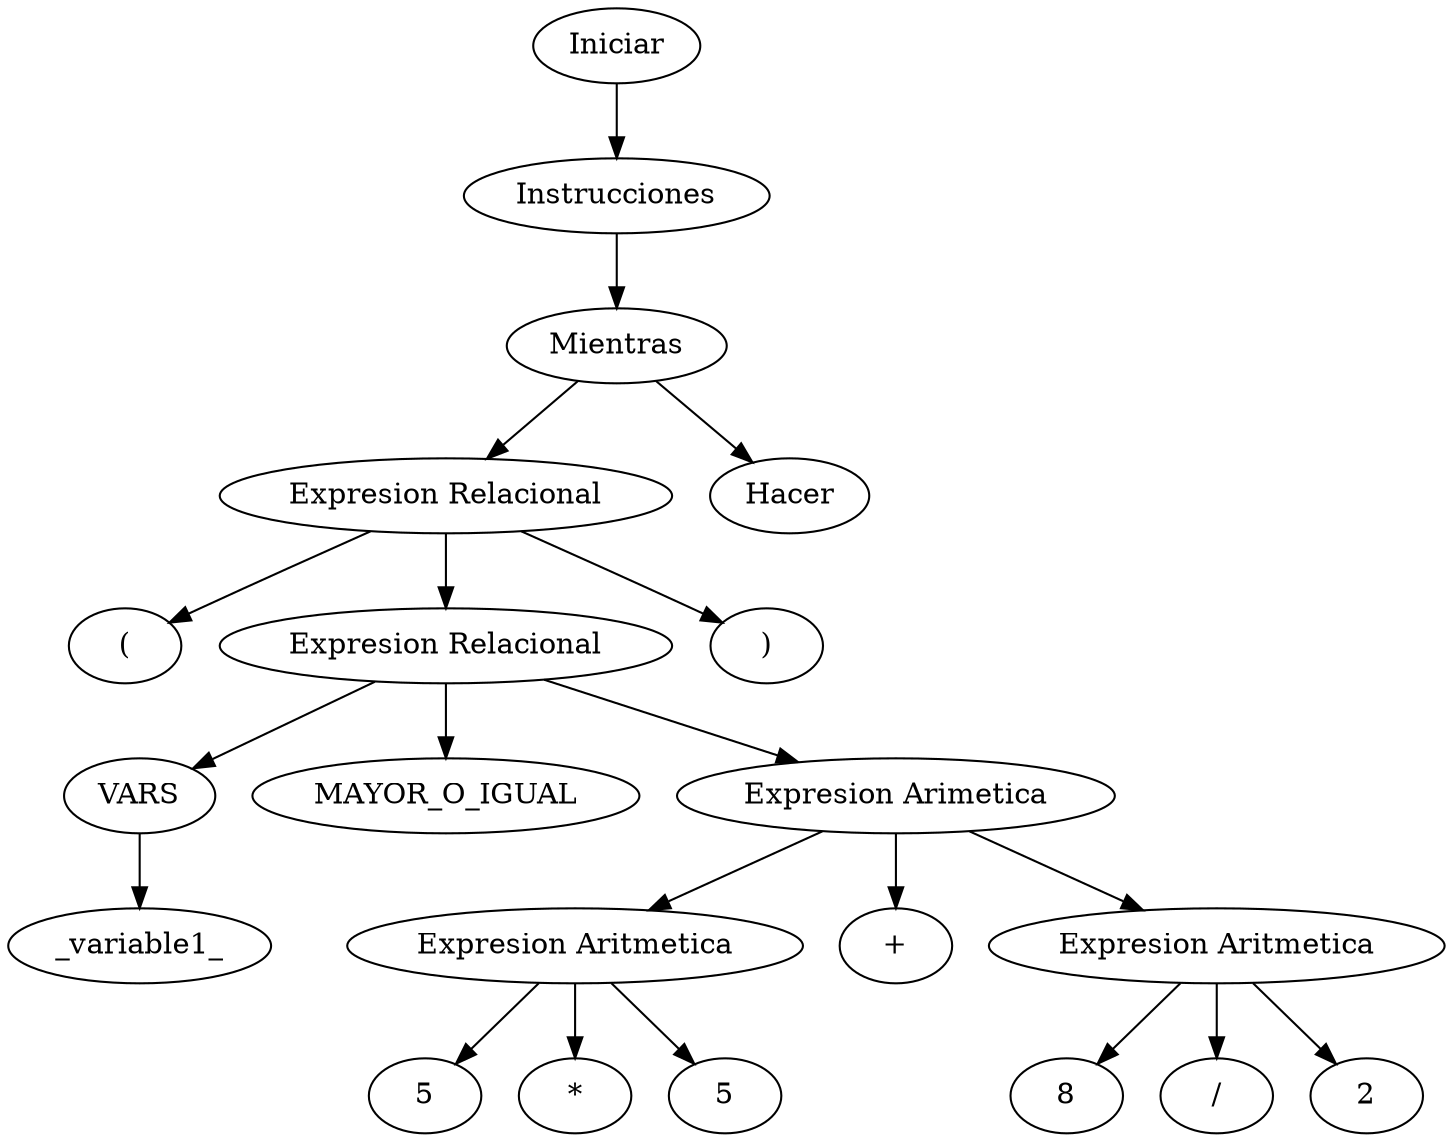 digraph G{
"node339695716" [ label = "Iniciar",];
"node35533560" [ label = "Instrucciones",];
"node783873269" [ label = "Mientras",];
"node258792516" [ label = "Expresion Relacional",];
"node1635666357" [ label = "(",];
"node258792516" -> "node1635666357" [ label = "",];
"node310656656" [ label = "Expresion Relacional",];
"node2071101289" [ label = "VARS",];
"node303370943" [ label = "_variable1_",];
"node2071101289" -> "node303370943" [ label = "",];
"node310656656" -> "node2071101289" [ label = "",];
"node28689065" [ label = "MAYOR_O_IGUAL",];
"node310656656" -> "node28689065" [ label = "",];
"node854990001" [ label = "Expresion Arimetica",];
"node1511503025" [ label = "Expresion Aritmetica",];
"node1613612454" [ label = "5",];
"node1511503025" -> "node1613612454" [ label = "",];
"node1336075136" [ label = "*",];
"node1511503025" -> "node1336075136" [ label = "",];
"node1303604561" [ label = "5",];
"node1511503025" -> "node1303604561" [ label = "",];
"node854990001" -> "node1511503025" [ label = "",];
"node711387754" [ label = "+",];
"node854990001" -> "node711387754" [ label = "",];
"node610802293" [ label = "Expresion Aritmetica",];
"node2089698203" [ label = "8",];
"node610802293" -> "node2089698203" [ label = "",];
"node713126078" [ label = "/",];
"node610802293" -> "node713126078" [ label = "",];
"node933882430" [ label = "2",];
"node610802293" -> "node933882430" [ label = "",];
"node854990001" -> "node610802293" [ label = "",];
"node310656656" -> "node854990001" [ label = "",];
"node258792516" -> "node310656656" [ label = "",];
"node1400304908" [ label = ")",];
"node258792516" -> "node1400304908" [ label = "",];
"node783873269" -> "node258792516" [ label = "",];
"node1575675490" [ label = "Hacer",];
"node783873269" -> "node1575675490" [ label = "",];
"node35533560" -> "node783873269" [ label = "",];
"node339695716" -> "node35533560" [ label = "",];
}